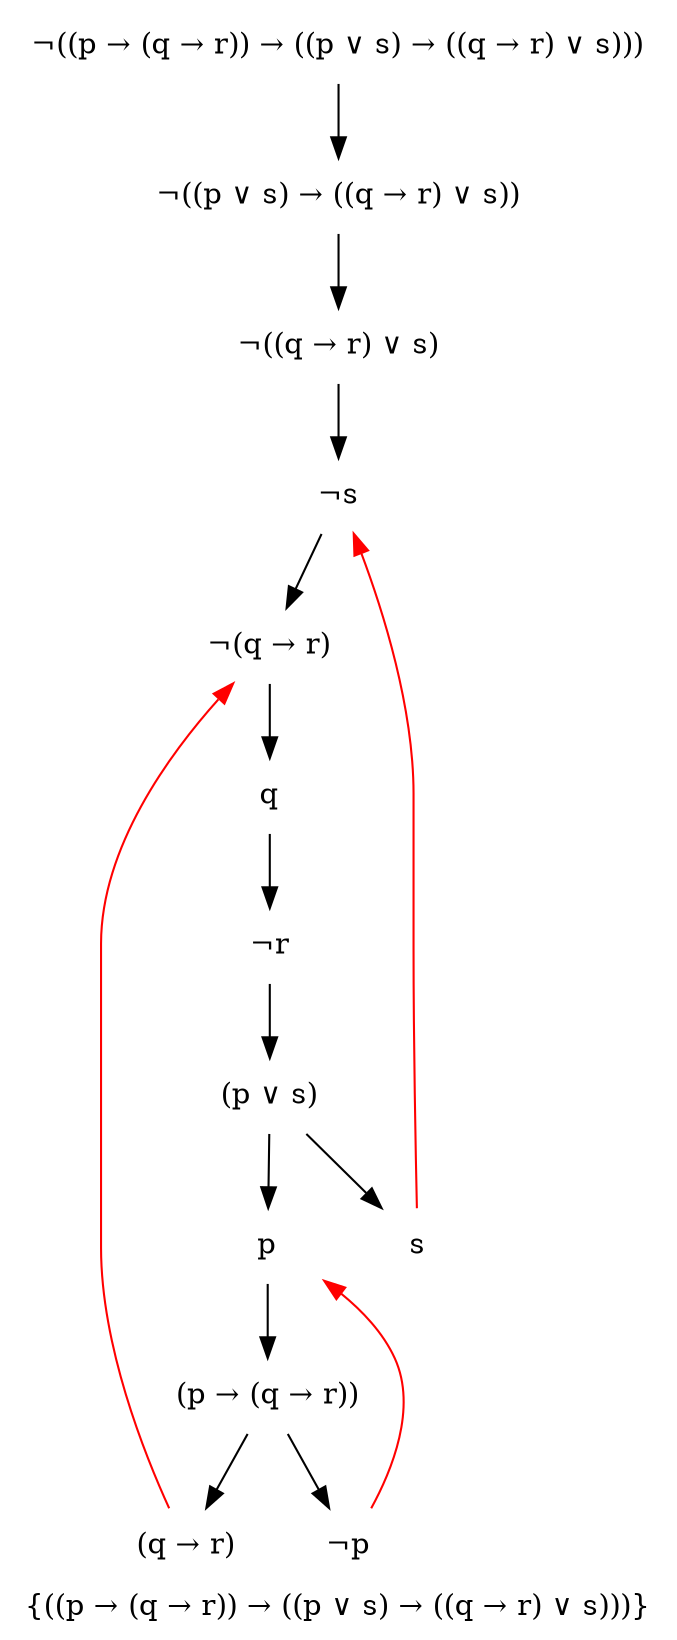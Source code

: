 digraph G {
	label = "{((p &rarr; (q &rarr; r)) &rarr; ((p &or; s) &rarr; ((q &rarr; r) &or; s)))}";
	node [ shape = "plaintext" ];
	0 [ label = "&not;((p &rarr; (q &rarr; r)) &rarr; ((p &or; s) &rarr; ((q &rarr; r) &or; s)))" ];
	1 [ label = "&not;((p &or; s) &rarr; ((q &rarr; r) &or; s))" ];
	0 -> 1;
	2 [ label = "&not;((q &rarr; r) &or; s)" ];
	1 -> 2;
	3 [ label = "&not;s" ];
	2 -> 3;
	4 [ label = "&not;(q &rarr; r)" ];
	3 -> 4;
	5 [ label = "q" ];
	4 -> 5;
	6 [ label = "&not;r" ];
	5 -> 6;
	7 [ label = "(p &or; s)" ];
	6 -> 7;
	8 [ label = "p" ];
	7 -> 8;
	9 [ label = "(p &rarr; (q &rarr; r))" ];
	8 -> 9;
	10 [ label = "&not;p" ];
	9 -> 10;
	10 -> 8 [ arrowtail = "normal", color = "red" ];
	11 [ label = "(q &rarr; r)" ];
	9 -> 11;
	11 -> 4 [ arrowtail = "normal", color = "red" ];
	12 [ label = "s" ];
	7 -> 12;
	12 -> 3 [ arrowtail = "normal", color = "red" ];
}